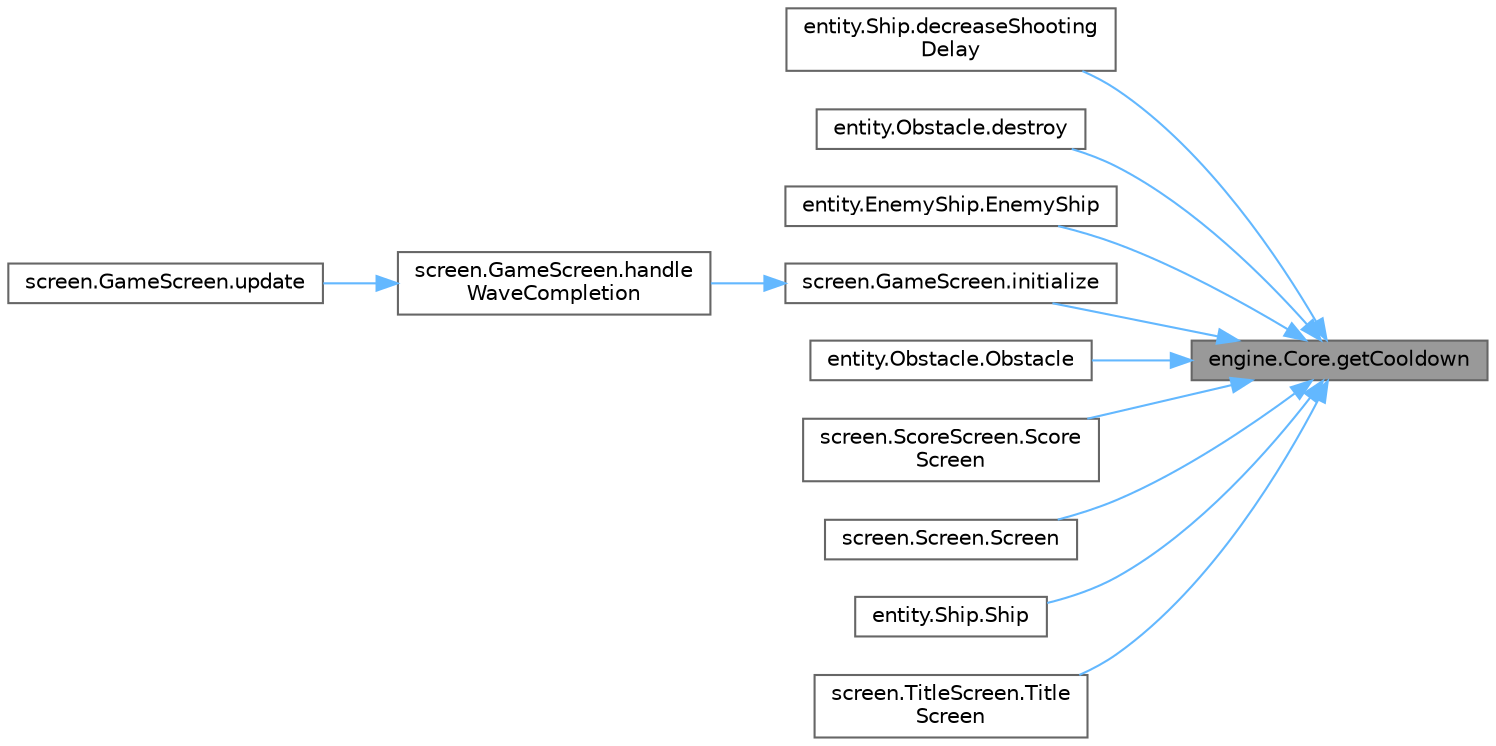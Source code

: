 digraph "engine.Core.getCooldown"
{
 // LATEX_PDF_SIZE
  bgcolor="transparent";
  edge [fontname=Helvetica,fontsize=10,labelfontname=Helvetica,labelfontsize=10];
  node [fontname=Helvetica,fontsize=10,shape=box,height=0.2,width=0.4];
  rankdir="RL";
  Node1 [id="Node000001",label="engine.Core.getCooldown",height=0.2,width=0.4,color="gray40", fillcolor="grey60", style="filled", fontcolor="black",tooltip="Controls creation of new cooldowns."];
  Node1 -> Node2 [id="edge1_Node000001_Node000002",dir="back",color="steelblue1",style="solid",tooltip=" "];
  Node2 [id="Node000002",label="entity.Ship.decreaseShooting\lDelay",height=0.2,width=0.4,color="grey40", fillcolor="white", style="filled",URL="$classentity_1_1_ship.html#a597d32babc2534b0062e2c64861916b7",tooltip=" "];
  Node1 -> Node3 [id="edge2_Node000001_Node000003",dir="back",color="steelblue1",style="solid",tooltip=" "];
  Node3 [id="Node000003",label="entity.Obstacle.destroy",height=0.2,width=0.4,color="grey40", fillcolor="white", style="filled",URL="$classentity_1_1_obstacle.html#abec2c8d90305cc700ddacd667e570904",tooltip="Destroys the obstacle, causing it to explode."];
  Node1 -> Node4 [id="edge3_Node000001_Node000004",dir="back",color="steelblue1",style="solid",tooltip=" "];
  Node4 [id="Node000004",label="entity.EnemyShip.EnemyShip",height=0.2,width=0.4,color="grey40", fillcolor="white", style="filled",URL="$classentity_1_1_enemy_ship.html#ab93ead6e524016ff1d692ccc04a7c3b9",tooltip="Constructor, establishes the ship's properties."];
  Node1 -> Node5 [id="edge4_Node000001_Node000005",dir="back",color="steelblue1",style="solid",tooltip=" "];
  Node5 [id="Node000005",label="screen.GameScreen.initialize",height=0.2,width=0.4,color="grey40", fillcolor="white", style="filled",URL="$classscreen_1_1_game_screen.html#aef90152dffd0a774ee312828da3ed861",tooltip="Initializes basic screen properties, and adds necessary elements."];
  Node5 -> Node6 [id="edge5_Node000005_Node000006",dir="back",color="steelblue1",style="solid",tooltip=" "];
  Node6 [id="Node000006",label="screen.GameScreen.handle\lWaveCompletion",height=0.2,width=0.4,color="grey40", fillcolor="white", style="filled",URL="$classscreen_1_1_game_screen.html#aadf4f57babea3e17c46a02011413e1d4",tooltip=" "];
  Node6 -> Node7 [id="edge6_Node000006_Node000007",dir="back",color="steelblue1",style="solid",tooltip=" "];
  Node7 [id="Node000007",label="screen.GameScreen.update",height=0.2,width=0.4,color="grey40", fillcolor="white", style="filled",URL="$classscreen_1_1_game_screen.html#aea54bbc0cb5c6990c159be77532b94e0",tooltip="Updates the elements on screen and checks for events."];
  Node1 -> Node8 [id="edge7_Node000001_Node000008",dir="back",color="steelblue1",style="solid",tooltip=" "];
  Node8 [id="Node000008",label="entity.Obstacle.Obstacle",height=0.2,width=0.4,color="grey40", fillcolor="white", style="filled",URL="$classentity_1_1_obstacle.html#a0034e89bbf8be19653e18366c04359aa",tooltip="Constructor, establishes the obstacle's properties."];
  Node1 -> Node9 [id="edge8_Node000001_Node000009",dir="back",color="steelblue1",style="solid",tooltip=" "];
  Node9 [id="Node000009",label="screen.ScoreScreen.Score\lScreen",height=0.2,width=0.4,color="grey40", fillcolor="white", style="filled",URL="$classscreen_1_1_score_screen.html#a8a078b464e3ee2d49c50e8decfaf7ed9",tooltip="Constructor, establishes the properties of the screen."];
  Node1 -> Node10 [id="edge9_Node000001_Node000010",dir="back",color="steelblue1",style="solid",tooltip=" "];
  Node10 [id="Node000010",label="screen.Screen.Screen",height=0.2,width=0.4,color="grey40", fillcolor="white", style="filled",URL="$classscreen_1_1_screen.html#a1ebb8482ec863c6ad05618ad5d11518e",tooltip="Constructor, establishes the properties of the screen."];
  Node1 -> Node11 [id="edge10_Node000001_Node000011",dir="back",color="steelblue1",style="solid",tooltip=" "];
  Node11 [id="Node000011",label="entity.Ship.Ship",height=0.2,width=0.4,color="grey40", fillcolor="white", style="filled",URL="$classentity_1_1_ship.html#ada71ac33eaf69679c46b462d8c8ddb10",tooltip="Constructor, establishes the ship's properties."];
  Node1 -> Node12 [id="edge11_Node000001_Node000012",dir="back",color="steelblue1",style="solid",tooltip=" "];
  Node12 [id="Node000012",label="screen.TitleScreen.Title\lScreen",height=0.2,width=0.4,color="grey40", fillcolor="white", style="filled",URL="$classscreen_1_1_title_screen.html#a6d58b0bb3a8064f2e9a0b165762421f5",tooltip="Constructor, establishes the properties of the screen."];
}
